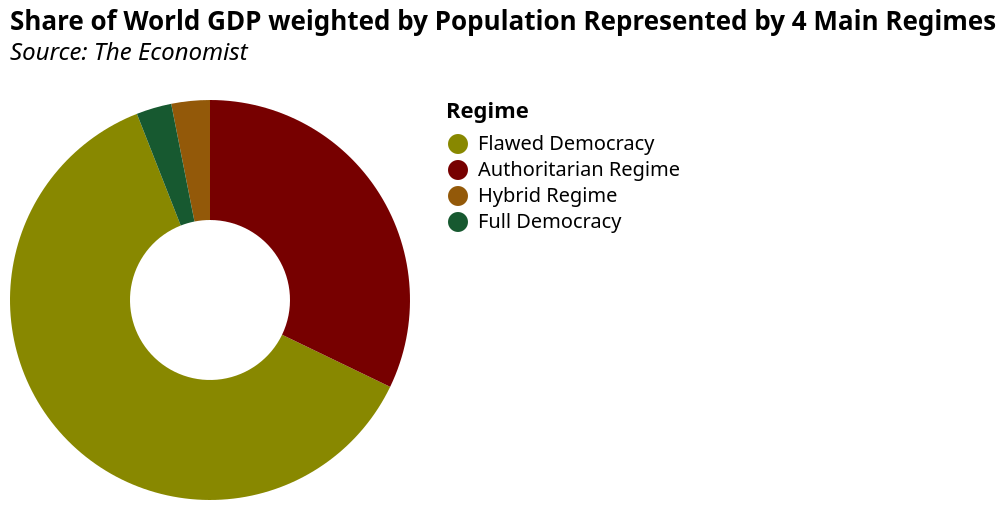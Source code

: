 {
  "$schema": "https://vega.github.io/schema/vega-lite/v5.json",
  "title": {
    "text": "Share of World GDP weighted by Population Represented by 4 Main Regimes",
    "subtitle": [
      "Source: The Economist",
      ""
    ],
    "subtitleFontStyle": "italic",
    "subtitleFontSize": 12,
    "anchor": "start",
    "color": "black"
  },
  "data": {
    "values": [
      {
        "Regime": "Flawed Democracy",
        "value": 17459076495061.5
      },
      {
        "Regime": "Authoritarian Regime",
        "value": 9068625060485.1
      },
      {
        "Regime": "Hybrid Regime",
        "value": 876894343461.828
      },
      {
        "Regime": "Full Democracy",
        "value": 803035329695.793
      }
    ]
  },
  "mark": {
    "type": "arc",
    "innerRadius": 40
  },
  "encoding": {
    "theta": {
      "field": "value",
      "type": "quantitative"
    },
    "color": {
      "field": "Regime",
      "type": "nominal",
      "sort": {
        "field": "value",
        "order": "descending"
      },
      "scale": {
        "range": [
          "#880",
          "#700",
          "#935909",
          "#175930"
        ]
      }
    },
    "tooltip": [
      {
        "field": "value",
        "format": ",.0f",
        "title": "GDP in $"
      }
    ]
  }
}